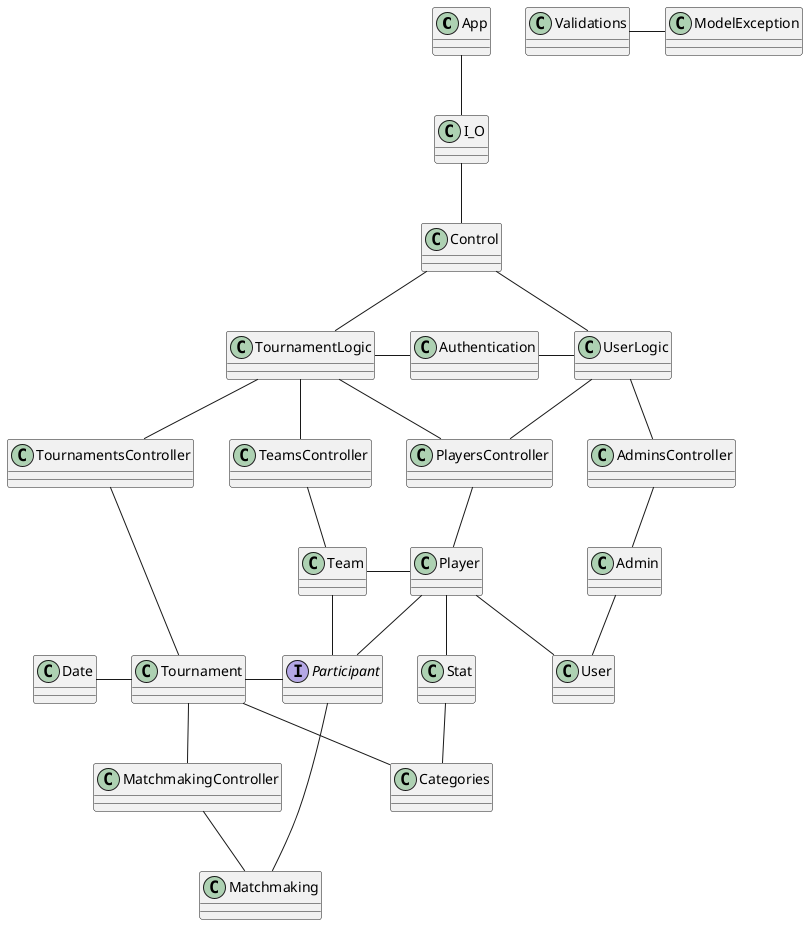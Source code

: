 @startuml

App -- I_O
I_O -- Control
Control -- UserLogic
Authentication - UserLogic
Control -- TournamentLogic
TournamentLogic - Authentication
UserLogic -- PlayersController
UserLogic -- AdminsController
TournamentLogic -- TournamentsController
TournamentLogic -- TeamsController
TournamentLogic -- PlayersController
TournamentsController -- Tournament
Tournament -- MatchmakingController
MatchmakingController -- Matchmaking
AdminsController -- Admin
PlayersController -- Player
Player -- Stat
Stat -- Categories
TeamsController -- Team
Team - Player
Tournament - Participant
Date - Tournament
Tournament -- Categories
Team -- Participant
Player -- Participant
Player -- User
Admin -- User
Participant --- Matchmaking
Validations - ModelException


class App{
}

class User{
}

class Player{
}

class Admin{
}

class Categories{
}

class Stat{
}

class Team{
}

class Matchmaking{
}

class Tournament{
}

class AdminsController{
}

class PlayersController{
}

class Authentication{
}

class TournamentsController{
}

class TeamsController{
}

interface Participant{
}

class ModelException{
}

class Control{
}

class Date{
}

class I_O{
}

class MatchmakingController{
}

class Validations{
}

class UserLogic{
}

class TournamentLogic{
}

@enduml